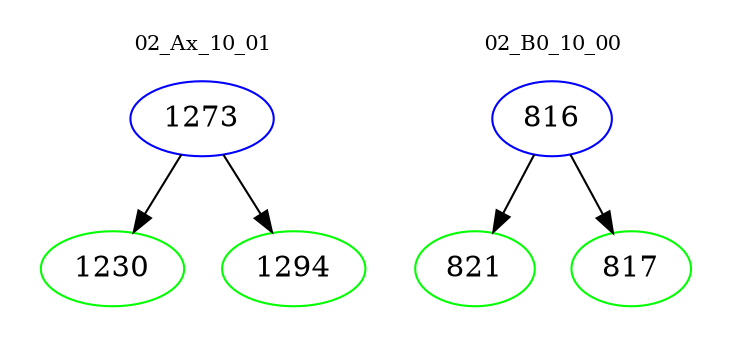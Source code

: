 digraph{
subgraph cluster_0 {
color = white
label = "02_Ax_10_01";
fontsize=10;
T0_1273 [label="1273", color="blue"]
T0_1273 -> T0_1230 [color="black"]
T0_1230 [label="1230", color="green"]
T0_1273 -> T0_1294 [color="black"]
T0_1294 [label="1294", color="green"]
}
subgraph cluster_1 {
color = white
label = "02_B0_10_00";
fontsize=10;
T1_816 [label="816", color="blue"]
T1_816 -> T1_821 [color="black"]
T1_821 [label="821", color="green"]
T1_816 -> T1_817 [color="black"]
T1_817 [label="817", color="green"]
}
}
